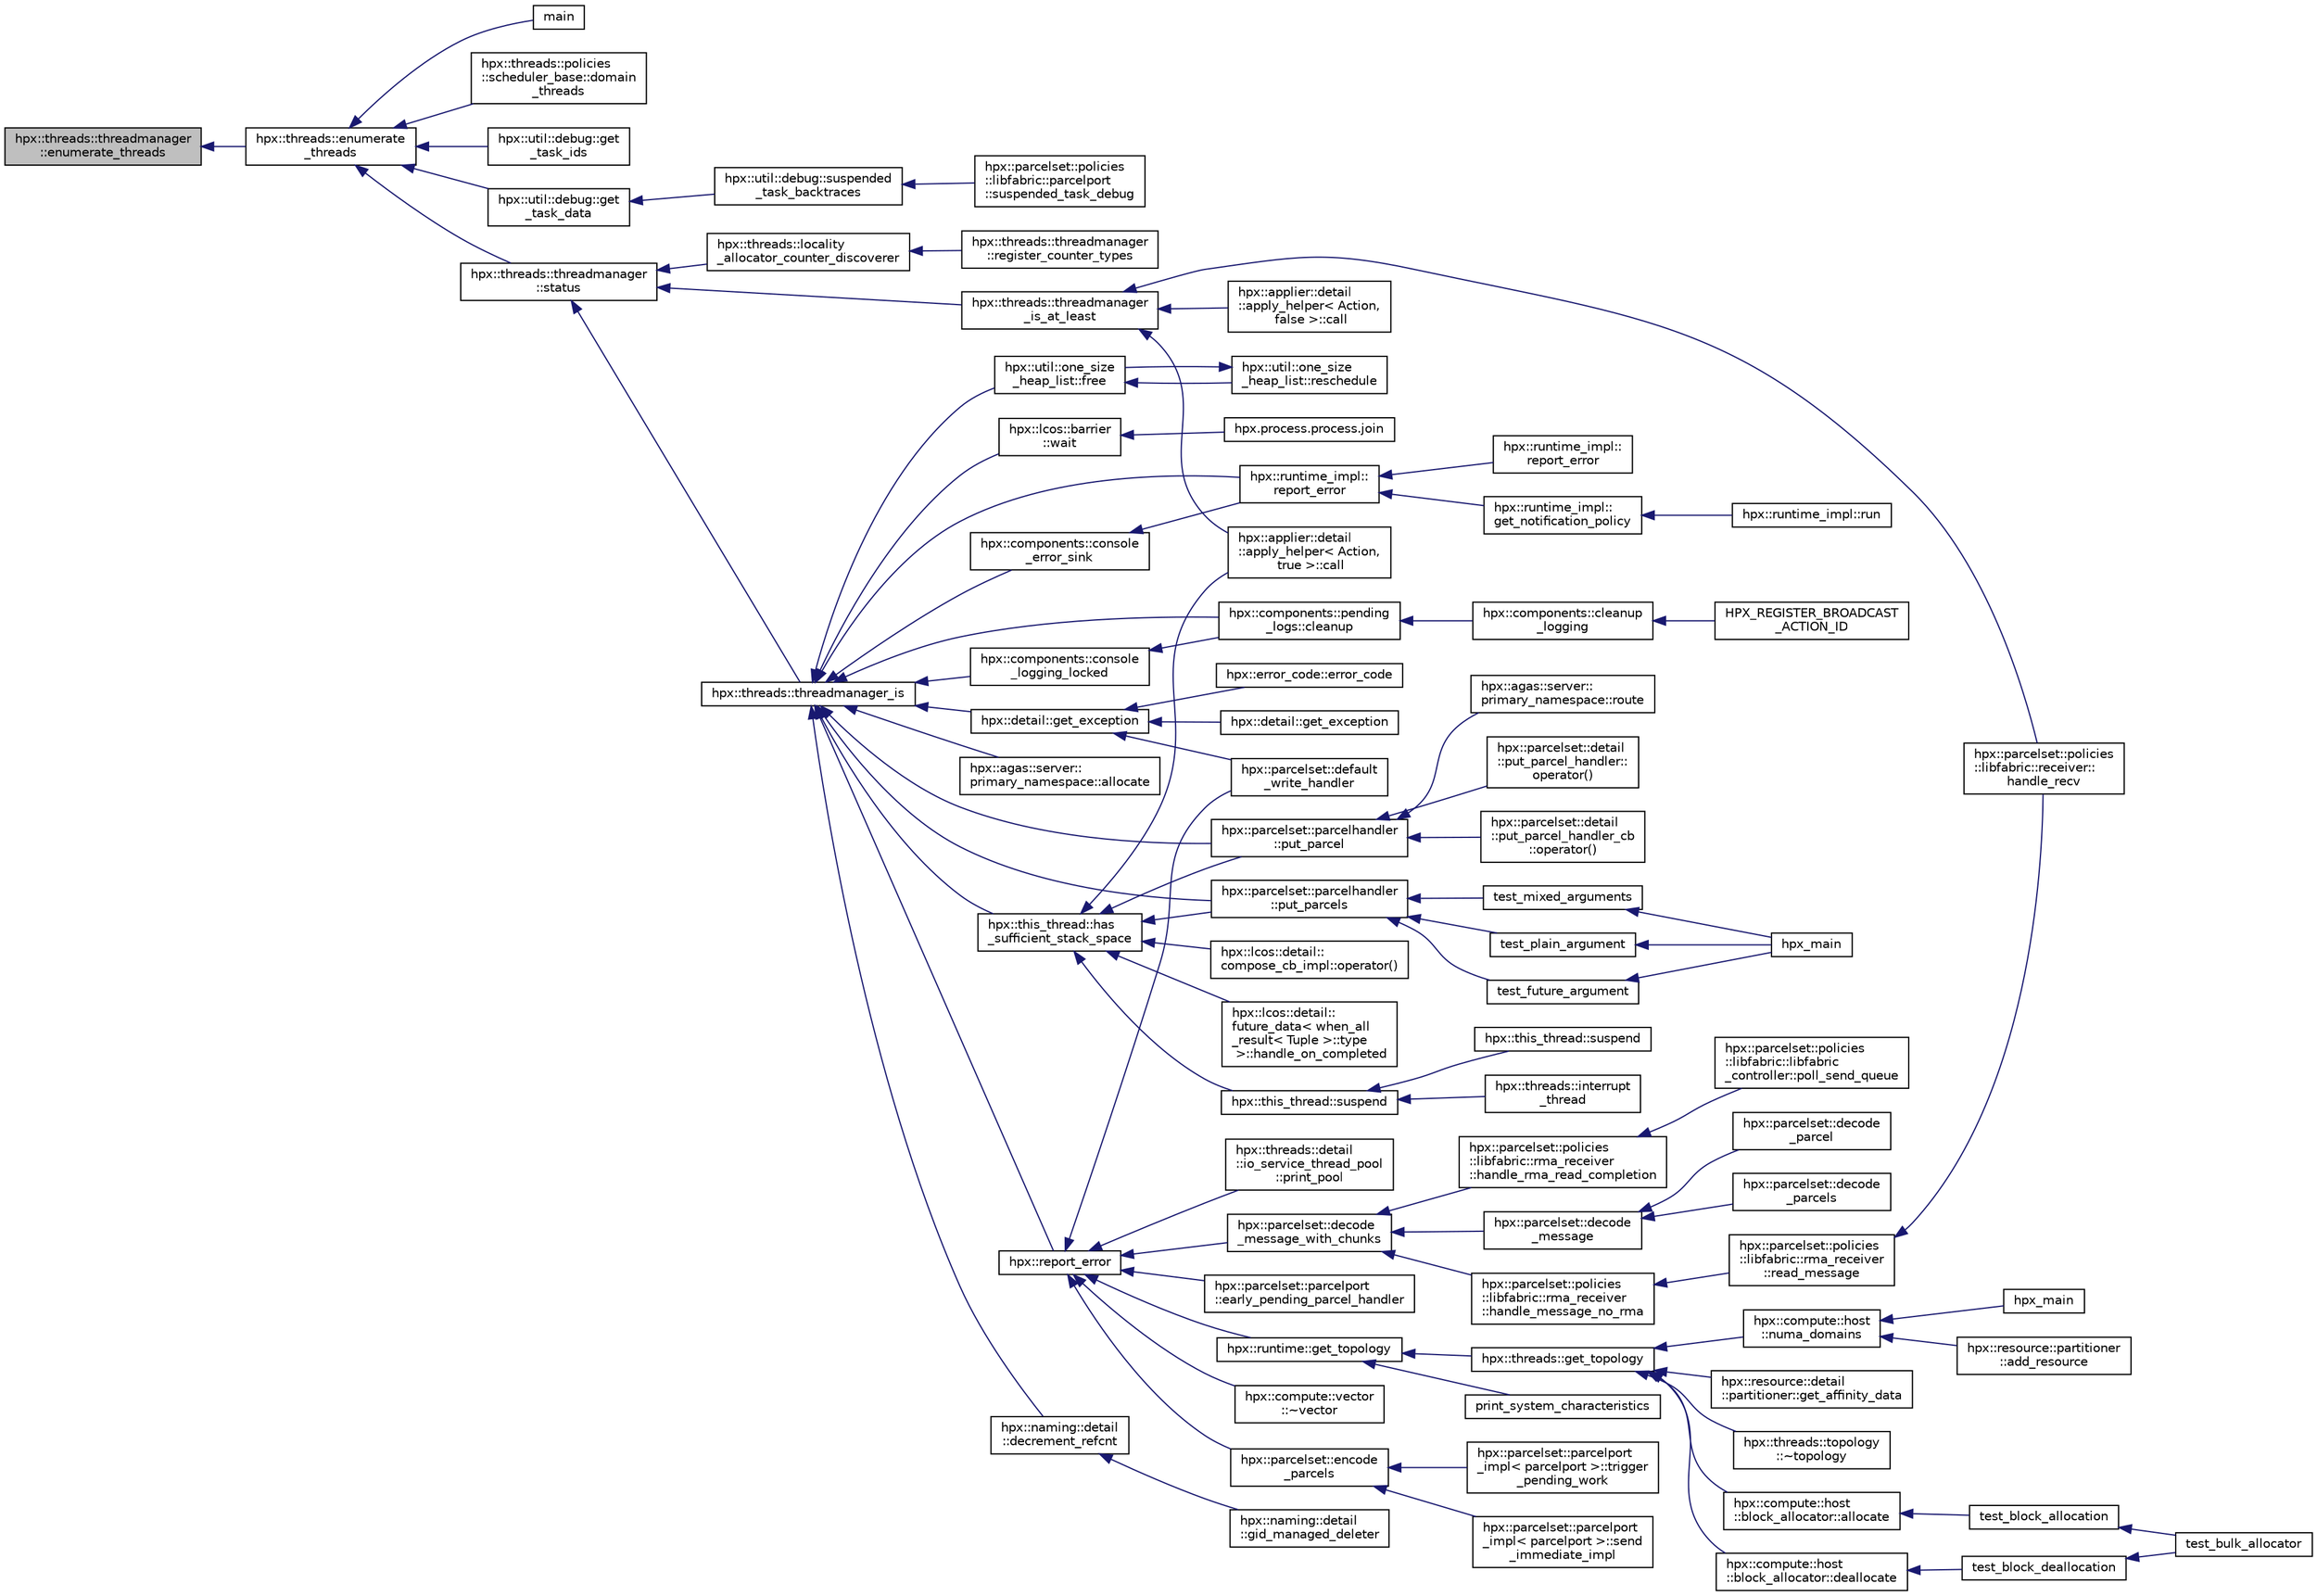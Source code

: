 digraph "hpx::threads::threadmanager::enumerate_threads"
{
  edge [fontname="Helvetica",fontsize="10",labelfontname="Helvetica",labelfontsize="10"];
  node [fontname="Helvetica",fontsize="10",shape=record];
  rankdir="LR";
  Node617 [label="hpx::threads::threadmanager\l::enumerate_threads",height=0.2,width=0.4,color="black", fillcolor="grey75", style="filled", fontcolor="black"];
  Node617 -> Node618 [dir="back",color="midnightblue",fontsize="10",style="solid",fontname="Helvetica"];
  Node618 [label="hpx::threads::enumerate\l_threads",height=0.2,width=0.4,color="black", fillcolor="white", style="filled",URL="$d7/d28/namespacehpx_1_1threads.html#a5dd2cea272f81a19d4f61470851a29cf"];
  Node618 -> Node619 [dir="back",color="midnightblue",fontsize="10",style="solid",fontname="Helvetica"];
  Node619 [label="main",height=0.2,width=0.4,color="black", fillcolor="white", style="filled",URL="$d3/dd4/enumerate__threads_8cpp.html#ae66f6b31b5ad750f1fe042a706a4e3d4"];
  Node618 -> Node620 [dir="back",color="midnightblue",fontsize="10",style="solid",fontname="Helvetica"];
  Node620 [label="hpx::threads::policies\l::scheduler_base::domain\l_threads",height=0.2,width=0.4,color="black", fillcolor="white", style="filled",URL="$dd/d7e/structhpx_1_1threads_1_1policies_1_1scheduler__base.html#a55fe864c7b0c34c284a1a929f42d6ed9"];
  Node618 -> Node621 [dir="back",color="midnightblue",fontsize="10",style="solid",fontname="Helvetica"];
  Node621 [label="hpx::util::debug::get\l_task_ids",height=0.2,width=0.4,color="black", fillcolor="white", style="filled",URL="$d8/d1b/namespacehpx_1_1util_1_1debug.html#ae64d72cf9d8d55c1673d24985aeadfb1"];
  Node618 -> Node622 [dir="back",color="midnightblue",fontsize="10",style="solid",fontname="Helvetica"];
  Node622 [label="hpx::util::debug::get\l_task_data",height=0.2,width=0.4,color="black", fillcolor="white", style="filled",URL="$d8/d1b/namespacehpx_1_1util_1_1debug.html#a14bb5a266d9d0560e4f03eb5c409cae4"];
  Node622 -> Node623 [dir="back",color="midnightblue",fontsize="10",style="solid",fontname="Helvetica"];
  Node623 [label="hpx::util::debug::suspended\l_task_backtraces",height=0.2,width=0.4,color="black", fillcolor="white", style="filled",URL="$d8/d1b/namespacehpx_1_1util_1_1debug.html#ac039dac628105a97960f41d4eca8dbbd"];
  Node623 -> Node624 [dir="back",color="midnightblue",fontsize="10",style="solid",fontname="Helvetica"];
  Node624 [label="hpx::parcelset::policies\l::libfabric::parcelport\l::suspended_task_debug",height=0.2,width=0.4,color="black", fillcolor="white", style="filled",URL="$dc/d91/structhpx_1_1parcelset_1_1policies_1_1libfabric_1_1parcelport.html#ae113be4e22761d2ad825c8605f1fcd81",tooltip="for debugging "];
  Node618 -> Node625 [dir="back",color="midnightblue",fontsize="10",style="solid",fontname="Helvetica"];
  Node625 [label="hpx::threads::threadmanager\l::status",height=0.2,width=0.4,color="black", fillcolor="white", style="filled",URL="$d5/daa/classhpx_1_1threads_1_1threadmanager.html#ad356526186c9d3ebfd1677bea135141c",tooltip="Return whether the thread manager is still running This returns the \"minimal state\", i.e. the state of the least advanced thread pool. "];
  Node625 -> Node626 [dir="back",color="midnightblue",fontsize="10",style="solid",fontname="Helvetica"];
  Node626 [label="hpx::threads::threadmanager_is",height=0.2,width=0.4,color="black", fillcolor="white", style="filled",URL="$d7/d28/namespacehpx_1_1threads.html#a79ebd37a6bd090d20a14cc85df4b6f73"];
  Node626 -> Node627 [dir="back",color="midnightblue",fontsize="10",style="solid",fontname="Helvetica"];
  Node627 [label="hpx::lcos::barrier\l::wait",height=0.2,width=0.4,color="black", fillcolor="white", style="filled",URL="$d9/dab/classhpx_1_1lcos_1_1barrier.html#a1fcac5ce49dd1b9800affc8c8b84e4c9"];
  Node627 -> Node628 [dir="back",color="midnightblue",fontsize="10",style="solid",fontname="Helvetica"];
  Node628 [label="hpx.process.process.join",height=0.2,width=0.4,color="black", fillcolor="white", style="filled",URL="$d3/d41/classhpx_1_1process_1_1process.html#acc7ec4687f3bf5ae121ef7b494d991d8"];
  Node626 -> Node629 [dir="back",color="midnightblue",fontsize="10",style="solid",fontname="Helvetica"];
  Node629 [label="hpx::components::console\l_error_sink",height=0.2,width=0.4,color="black", fillcolor="white", style="filled",URL="$d5/d76/namespacehpx_1_1components.html#a8e8b3cd26fda321c86bca13be5b40383"];
  Node629 -> Node630 [dir="back",color="midnightblue",fontsize="10",style="solid",fontname="Helvetica"];
  Node630 [label="hpx::runtime_impl::\lreport_error",height=0.2,width=0.4,color="black", fillcolor="white", style="filled",URL="$dc/d80/classhpx_1_1runtime__impl.html#aabdaeb29966bd884e97f5fbca0ecae3d",tooltip="Report a non-recoverable error to the runtime system. "];
  Node630 -> Node631 [dir="back",color="midnightblue",fontsize="10",style="solid",fontname="Helvetica"];
  Node631 [label="hpx::runtime_impl::\lreport_error",height=0.2,width=0.4,color="black", fillcolor="white", style="filled",URL="$dc/d80/classhpx_1_1runtime__impl.html#a5183bfa1e494d6a1455d6c10300d202d",tooltip="Report a non-recoverable error to the runtime system. "];
  Node630 -> Node632 [dir="back",color="midnightblue",fontsize="10",style="solid",fontname="Helvetica"];
  Node632 [label="hpx::runtime_impl::\lget_notification_policy",height=0.2,width=0.4,color="black", fillcolor="white", style="filled",URL="$dc/d80/classhpx_1_1runtime__impl.html#aa9de8265198ceaf0e1e3f2ac1d78462e"];
  Node632 -> Node633 [dir="back",color="midnightblue",fontsize="10",style="solid",fontname="Helvetica"];
  Node633 [label="hpx::runtime_impl::run",height=0.2,width=0.4,color="black", fillcolor="white", style="filled",URL="$dc/d80/classhpx_1_1runtime__impl.html#af8458421582bcb47802b012932a68757",tooltip="Run the HPX runtime system, initially use the given number of (OS) threads in the thread-manager and ..."];
  Node626 -> Node634 [dir="back",color="midnightblue",fontsize="10",style="solid",fontname="Helvetica"];
  Node634 [label="hpx::components::console\l_logging_locked",height=0.2,width=0.4,color="black", fillcolor="white", style="filled",URL="$d5/d76/namespacehpx_1_1components.html#a4f4b3249253330bf1ac8f60917d1686f"];
  Node634 -> Node635 [dir="back",color="midnightblue",fontsize="10",style="solid",fontname="Helvetica"];
  Node635 [label="hpx::components::pending\l_logs::cleanup",height=0.2,width=0.4,color="black", fillcolor="white", style="filled",URL="$d2/d34/structhpx_1_1components_1_1pending__logs.html#aa4aa5238eb3f0ed85351897da5d42453"];
  Node635 -> Node636 [dir="back",color="midnightblue",fontsize="10",style="solid",fontname="Helvetica"];
  Node636 [label="hpx::components::cleanup\l_logging",height=0.2,width=0.4,color="black", fillcolor="white", style="filled",URL="$d5/d76/namespacehpx_1_1components.html#ac5d6aa2c2676512c45973181465756e4"];
  Node636 -> Node637 [dir="back",color="midnightblue",fontsize="10",style="solid",fontname="Helvetica"];
  Node637 [label="HPX_REGISTER_BROADCAST\l_ACTION_ID",height=0.2,width=0.4,color="black", fillcolor="white", style="filled",URL="$de/d5c/runtime__support__server_8cpp.html#a2c7fd60adfab122ae67b173ad73fc706"];
  Node626 -> Node635 [dir="back",color="midnightblue",fontsize="10",style="solid",fontname="Helvetica"];
  Node626 -> Node638 [dir="back",color="midnightblue",fontsize="10",style="solid",fontname="Helvetica"];
  Node638 [label="hpx::detail::get_exception",height=0.2,width=0.4,color="black", fillcolor="white", style="filled",URL="$d5/dbe/namespacehpx_1_1detail.html#a9bc870a59e82a707b66f801d11a31524"];
  Node638 -> Node639 [dir="back",color="midnightblue",fontsize="10",style="solid",fontname="Helvetica"];
  Node639 [label="hpx::error_code::error_code",height=0.2,width=0.4,color="black", fillcolor="white", style="filled",URL="$d0/ddf/classhpx_1_1error__code.html#a6c75f772a727844e82acc4bda0478be1"];
  Node638 -> Node640 [dir="back",color="midnightblue",fontsize="10",style="solid",fontname="Helvetica"];
  Node640 [label="hpx::parcelset::default\l_write_handler",height=0.2,width=0.4,color="black", fillcolor="white", style="filled",URL="$d4/d41/namespacehpx_1_1parcelset.html#afbd7ba917a0c0adcad43f9b8b0ef1dc2"];
  Node638 -> Node641 [dir="back",color="midnightblue",fontsize="10",style="solid",fontname="Helvetica"];
  Node641 [label="hpx::detail::get_exception",height=0.2,width=0.4,color="black", fillcolor="white", style="filled",URL="$d5/dbe/namespacehpx_1_1detail.html#ae1fcb86925dcb6c7699a858634407236"];
  Node626 -> Node642 [dir="back",color="midnightblue",fontsize="10",style="solid",fontname="Helvetica"];
  Node642 [label="hpx::naming::detail\l::decrement_refcnt",height=0.2,width=0.4,color="black", fillcolor="white", style="filled",URL="$d5/d18/namespacehpx_1_1naming_1_1detail.html#a63ddb380473bdb8a186686ffe718b6e2"];
  Node642 -> Node643 [dir="back",color="midnightblue",fontsize="10",style="solid",fontname="Helvetica"];
  Node643 [label="hpx::naming::detail\l::gid_managed_deleter",height=0.2,width=0.4,color="black", fillcolor="white", style="filled",URL="$d5/d18/namespacehpx_1_1naming_1_1detail.html#a4a5ba88a0340322e30f2d7b160a4568f"];
  Node626 -> Node644 [dir="back",color="midnightblue",fontsize="10",style="solid",fontname="Helvetica"];
  Node644 [label="hpx::util::one_size\l_heap_list::free",height=0.2,width=0.4,color="black", fillcolor="white", style="filled",URL="$dd/d40/classhpx_1_1util_1_1one__size__heap__list.html#a7b3caa304f907038a3d51ee27d674e8d"];
  Node644 -> Node645 [dir="back",color="midnightblue",fontsize="10",style="solid",fontname="Helvetica"];
  Node645 [label="hpx::util::one_size\l_heap_list::reschedule",height=0.2,width=0.4,color="black", fillcolor="white", style="filled",URL="$dd/d40/classhpx_1_1util_1_1one__size__heap__list.html#adb4c24b314dfba950b55a641bbbbd7b4"];
  Node645 -> Node644 [dir="back",color="midnightblue",fontsize="10",style="solid",fontname="Helvetica"];
  Node626 -> Node646 [dir="back",color="midnightblue",fontsize="10",style="solid",fontname="Helvetica"];
  Node646 [label="hpx::parcelset::parcelhandler\l::put_parcel",height=0.2,width=0.4,color="black", fillcolor="white", style="filled",URL="$d4/d2f/classhpx_1_1parcelset_1_1parcelhandler.html#ac47bfb07dba5c3273d36fabe0868d43b"];
  Node646 -> Node647 [dir="back",color="midnightblue",fontsize="10",style="solid",fontname="Helvetica"];
  Node647 [label="hpx::parcelset::detail\l::put_parcel_handler::\loperator()",height=0.2,width=0.4,color="black", fillcolor="white", style="filled",URL="$d6/d81/structhpx_1_1parcelset_1_1detail_1_1put__parcel__handler.html#a108c3182042dc70fac236ffefd75df24"];
  Node646 -> Node648 [dir="back",color="midnightblue",fontsize="10",style="solid",fontname="Helvetica"];
  Node648 [label="hpx::parcelset::detail\l::put_parcel_handler_cb\l::operator()",height=0.2,width=0.4,color="black", fillcolor="white", style="filled",URL="$d1/df2/structhpx_1_1parcelset_1_1detail_1_1put__parcel__handler__cb.html#a2748057527af1b9f5f5984703b59d8f8"];
  Node646 -> Node649 [dir="back",color="midnightblue",fontsize="10",style="solid",fontname="Helvetica"];
  Node649 [label="hpx::agas::server::\lprimary_namespace::route",height=0.2,width=0.4,color="black", fillcolor="white", style="filled",URL="$d7/d3a/structhpx_1_1agas_1_1server_1_1primary__namespace.html#a9037a1baa55fb13097a541bc365f2d0b"];
  Node626 -> Node650 [dir="back",color="midnightblue",fontsize="10",style="solid",fontname="Helvetica"];
  Node650 [label="hpx::parcelset::parcelhandler\l::put_parcels",height=0.2,width=0.4,color="black", fillcolor="white", style="filled",URL="$d4/d2f/classhpx_1_1parcelset_1_1parcelhandler.html#a32ef958ef057a82fe01c70df5da51c6a"];
  Node650 -> Node651 [dir="back",color="midnightblue",fontsize="10",style="solid",fontname="Helvetica"];
  Node651 [label="test_plain_argument",height=0.2,width=0.4,color="black", fillcolor="white", style="filled",URL="$df/d23/put__parcels_8cpp.html#a60e7e37daaa74f7106c7cf614d219a87"];
  Node651 -> Node652 [dir="back",color="midnightblue",fontsize="10",style="solid",fontname="Helvetica"];
  Node652 [label="hpx_main",height=0.2,width=0.4,color="black", fillcolor="white", style="filled",URL="$df/d23/put__parcels_8cpp.html#a4ca51ec94fa82421fc621b58eef7b01c"];
  Node650 -> Node653 [dir="back",color="midnightblue",fontsize="10",style="solid",fontname="Helvetica"];
  Node653 [label="test_future_argument",height=0.2,width=0.4,color="black", fillcolor="white", style="filled",URL="$df/d23/put__parcels_8cpp.html#aaffb237829db631d8aaaf45d07e1ad9b"];
  Node653 -> Node652 [dir="back",color="midnightblue",fontsize="10",style="solid",fontname="Helvetica"];
  Node650 -> Node654 [dir="back",color="midnightblue",fontsize="10",style="solid",fontname="Helvetica"];
  Node654 [label="test_mixed_arguments",height=0.2,width=0.4,color="black", fillcolor="white", style="filled",URL="$df/d23/put__parcels_8cpp.html#a24eb81d6a10219027bfd00fa26f0d382"];
  Node654 -> Node652 [dir="back",color="midnightblue",fontsize="10",style="solid",fontname="Helvetica"];
  Node626 -> Node655 [dir="back",color="midnightblue",fontsize="10",style="solid",fontname="Helvetica"];
  Node655 [label="hpx::agas::server::\lprimary_namespace::allocate",height=0.2,width=0.4,color="black", fillcolor="white", style="filled",URL="$d7/d3a/structhpx_1_1agas_1_1server_1_1primary__namespace.html#a87560fb730ac846b91fc7287dc4e247b"];
  Node626 -> Node656 [dir="back",color="midnightblue",fontsize="10",style="solid",fontname="Helvetica"];
  Node656 [label="hpx::report_error",height=0.2,width=0.4,color="black", fillcolor="white", style="filled",URL="$d8/d83/namespacehpx.html#ad3a47f9cb15f1800be181e4f249a0ede",tooltip="The function report_error reports the given exception to the console. "];
  Node656 -> Node657 [dir="back",color="midnightblue",fontsize="10",style="solid",fontname="Helvetica"];
  Node657 [label="hpx::parcelset::decode\l_message_with_chunks",height=0.2,width=0.4,color="black", fillcolor="white", style="filled",URL="$d4/d41/namespacehpx_1_1parcelset.html#abb7d99e0c8aaa983f0851d9c5d4e78bf"];
  Node657 -> Node658 [dir="back",color="midnightblue",fontsize="10",style="solid",fontname="Helvetica"];
  Node658 [label="hpx::parcelset::decode\l_message",height=0.2,width=0.4,color="black", fillcolor="white", style="filled",URL="$d4/d41/namespacehpx_1_1parcelset.html#ab5f27461c52dbbfeab29fe8a37986faa"];
  Node658 -> Node659 [dir="back",color="midnightblue",fontsize="10",style="solid",fontname="Helvetica"];
  Node659 [label="hpx::parcelset::decode\l_parcel",height=0.2,width=0.4,color="black", fillcolor="white", style="filled",URL="$d4/d41/namespacehpx_1_1parcelset.html#a0199ca3fa04e8fa08c9e6b9eec41ebb5"];
  Node658 -> Node660 [dir="back",color="midnightblue",fontsize="10",style="solid",fontname="Helvetica"];
  Node660 [label="hpx::parcelset::decode\l_parcels",height=0.2,width=0.4,color="black", fillcolor="white", style="filled",URL="$d4/d41/namespacehpx_1_1parcelset.html#aa7b4acdaa73e95824f4406d316551b51"];
  Node657 -> Node661 [dir="back",color="midnightblue",fontsize="10",style="solid",fontname="Helvetica"];
  Node661 [label="hpx::parcelset::policies\l::libfabric::rma_receiver\l::handle_message_no_rma",height=0.2,width=0.4,color="black", fillcolor="white", style="filled",URL="$d4/d56/structhpx_1_1parcelset_1_1policies_1_1libfabric_1_1rma__receiver.html#a9ee3082ad51ee63cf85049b8126580f0"];
  Node661 -> Node662 [dir="back",color="midnightblue",fontsize="10",style="solid",fontname="Helvetica"];
  Node662 [label="hpx::parcelset::policies\l::libfabric::rma_receiver\l::read_message",height=0.2,width=0.4,color="black", fillcolor="white", style="filled",URL="$d4/d56/structhpx_1_1parcelset_1_1policies_1_1libfabric_1_1rma__receiver.html#a687e3e9569a57b6bd48220ecd7ef2394"];
  Node662 -> Node663 [dir="back",color="midnightblue",fontsize="10",style="solid",fontname="Helvetica"];
  Node663 [label="hpx::parcelset::policies\l::libfabric::receiver::\lhandle_recv",height=0.2,width=0.4,color="black", fillcolor="white", style="filled",URL="$d9/df5/structhpx_1_1parcelset_1_1policies_1_1libfabric_1_1receiver.html#ae18eac5b1593bc79ba31cf828177d611"];
  Node657 -> Node664 [dir="back",color="midnightblue",fontsize="10",style="solid",fontname="Helvetica"];
  Node664 [label="hpx::parcelset::policies\l::libfabric::rma_receiver\l::handle_rma_read_completion",height=0.2,width=0.4,color="black", fillcolor="white", style="filled",URL="$d4/d56/structhpx_1_1parcelset_1_1policies_1_1libfabric_1_1rma__receiver.html#a77182bc65fb4dd0fc0737d87bec05a72"];
  Node664 -> Node665 [dir="back",color="midnightblue",fontsize="10",style="solid",fontname="Helvetica"];
  Node665 [label="hpx::parcelset::policies\l::libfabric::libfabric\l_controller::poll_send_queue",height=0.2,width=0.4,color="black", fillcolor="white", style="filled",URL="$db/d9f/classhpx_1_1parcelset_1_1policies_1_1libfabric_1_1libfabric__controller.html#afaa02e122be1ea6800a245af7b3a9cf8"];
  Node656 -> Node666 [dir="back",color="midnightblue",fontsize="10",style="solid",fontname="Helvetica"];
  Node666 [label="hpx::parcelset::encode\l_parcels",height=0.2,width=0.4,color="black", fillcolor="white", style="filled",URL="$d4/d41/namespacehpx_1_1parcelset.html#a85e1e1a4ee7e78d596f2cd32fa609cac"];
  Node666 -> Node667 [dir="back",color="midnightblue",fontsize="10",style="solid",fontname="Helvetica"];
  Node667 [label="hpx::parcelset::parcelport\l_impl\< parcelport \>::send\l_immediate_impl",height=0.2,width=0.4,color="black", fillcolor="white", style="filled",URL="$db/d0a/classhpx_1_1parcelset_1_1parcelport__impl.html#aa8e1c465a67665c83591d61d2d14a0b0"];
  Node666 -> Node668 [dir="back",color="midnightblue",fontsize="10",style="solid",fontname="Helvetica"];
  Node668 [label="hpx::parcelset::parcelport\l_impl\< parcelport \>::trigger\l_pending_work",height=0.2,width=0.4,color="black", fillcolor="white", style="filled",URL="$db/d0a/classhpx_1_1parcelset_1_1parcelport__impl.html#a590024331c0c701e3585be0cea1e6fd0"];
  Node656 -> Node669 [dir="back",color="midnightblue",fontsize="10",style="solid",fontname="Helvetica"];
  Node669 [label="hpx::threads::detail\l::io_service_thread_pool\l::print_pool",height=0.2,width=0.4,color="black", fillcolor="white", style="filled",URL="$d9/d4a/classhpx_1_1threads_1_1detail_1_1io__service__thread__pool.html#a78fe0f8daa3ec7c358600bfa3b7179ac"];
  Node656 -> Node640 [dir="back",color="midnightblue",fontsize="10",style="solid",fontname="Helvetica"];
  Node656 -> Node670 [dir="back",color="midnightblue",fontsize="10",style="solid",fontname="Helvetica"];
  Node670 [label="hpx::parcelset::parcelport\l::early_pending_parcel_handler",height=0.2,width=0.4,color="black", fillcolor="white", style="filled",URL="$d9/d67/classhpx_1_1parcelset_1_1parcelport.html#a4c3d31ba0e023b888975d93b409ab492"];
  Node656 -> Node671 [dir="back",color="midnightblue",fontsize="10",style="solid",fontname="Helvetica"];
  Node671 [label="hpx::runtime::get_topology",height=0.2,width=0.4,color="black", fillcolor="white", style="filled",URL="$d0/d7b/classhpx_1_1runtime.html#aa55a57060c6d0c1ea5ce4e6ef818526e"];
  Node671 -> Node672 [dir="back",color="midnightblue",fontsize="10",style="solid",fontname="Helvetica"];
  Node672 [label="print_system_characteristics",height=0.2,width=0.4,color="black", fillcolor="white", style="filled",URL="$d0/d07/system__characteristics_8hpp.html#ab89dcd3f8f12bd35634d3849f0e93d90"];
  Node671 -> Node673 [dir="back",color="midnightblue",fontsize="10",style="solid",fontname="Helvetica"];
  Node673 [label="hpx::threads::get_topology",height=0.2,width=0.4,color="black", fillcolor="white", style="filled",URL="$d7/d28/namespacehpx_1_1threads.html#a2d22148118979eb7cad63c6ae4cab1c7"];
  Node673 -> Node674 [dir="back",color="midnightblue",fontsize="10",style="solid",fontname="Helvetica"];
  Node674 [label="hpx::compute::host\l::block_allocator::allocate",height=0.2,width=0.4,color="black", fillcolor="white", style="filled",URL="$d2/de8/structhpx_1_1compute_1_1host_1_1block__allocator.html#a4e7e43af2aebdd6b603730bc1e5bdd7c"];
  Node674 -> Node675 [dir="back",color="midnightblue",fontsize="10",style="solid",fontname="Helvetica"];
  Node675 [label="test_block_allocation",height=0.2,width=0.4,color="black", fillcolor="white", style="filled",URL="$dc/d4a/block__allocator_8cpp.html#a7724967e3eafa4b9cfd8f80dad98af00"];
  Node675 -> Node676 [dir="back",color="midnightblue",fontsize="10",style="solid",fontname="Helvetica"];
  Node676 [label="test_bulk_allocator",height=0.2,width=0.4,color="black", fillcolor="white", style="filled",URL="$dc/d4a/block__allocator_8cpp.html#aad021fb470ac159eac4609ba96066d4d"];
  Node673 -> Node677 [dir="back",color="midnightblue",fontsize="10",style="solid",fontname="Helvetica"];
  Node677 [label="hpx::compute::host\l::block_allocator::deallocate",height=0.2,width=0.4,color="black", fillcolor="white", style="filled",URL="$d2/de8/structhpx_1_1compute_1_1host_1_1block__allocator.html#a58162ea233b9f35cbb076a0b449e2767"];
  Node677 -> Node678 [dir="back",color="midnightblue",fontsize="10",style="solid",fontname="Helvetica"];
  Node678 [label="test_block_deallocation",height=0.2,width=0.4,color="black", fillcolor="white", style="filled",URL="$dc/d4a/block__allocator_8cpp.html#aa27a8ee0dd50d1f98b2b0d39a3d93618"];
  Node678 -> Node676 [dir="back",color="midnightblue",fontsize="10",style="solid",fontname="Helvetica"];
  Node673 -> Node679 [dir="back",color="midnightblue",fontsize="10",style="solid",fontname="Helvetica"];
  Node679 [label="hpx::compute::host\l::numa_domains",height=0.2,width=0.4,color="black", fillcolor="white", style="filled",URL="$d4/da7/namespacehpx_1_1compute_1_1host.html#a148bd526927f3b5f85a108c890973588"];
  Node679 -> Node680 [dir="back",color="midnightblue",fontsize="10",style="solid",fontname="Helvetica"];
  Node680 [label="hpx::resource::partitioner\l::add_resource",height=0.2,width=0.4,color="black", fillcolor="white", style="filled",URL="$dc/d38/classhpx_1_1resource_1_1partitioner.html#ae994b2afde4fe9414c8e0b158615387b"];
  Node679 -> Node681 [dir="back",color="midnightblue",fontsize="10",style="solid",fontname="Helvetica"];
  Node681 [label="hpx_main",height=0.2,width=0.4,color="black", fillcolor="white", style="filled",URL="$da/d5f/stream_8cpp.html#a4ca51ec94fa82421fc621b58eef7b01c"];
  Node673 -> Node682 [dir="back",color="midnightblue",fontsize="10",style="solid",fontname="Helvetica"];
  Node682 [label="hpx::resource::detail\l::partitioner::get_affinity_data",height=0.2,width=0.4,color="black", fillcolor="white", style="filled",URL="$d0/dab/classhpx_1_1resource_1_1detail_1_1partitioner.html#a932efced0bbfee361094b8552334d931"];
  Node673 -> Node683 [dir="back",color="midnightblue",fontsize="10",style="solid",fontname="Helvetica"];
  Node683 [label="hpx::threads::topology\l::~topology",height=0.2,width=0.4,color="black", fillcolor="white", style="filled",URL="$d5/daf/structhpx_1_1threads_1_1topology.html#a67c5a4444b8889b1de56aa7a17459734"];
  Node656 -> Node684 [dir="back",color="midnightblue",fontsize="10",style="solid",fontname="Helvetica"];
  Node684 [label="hpx::compute::vector\l::~vector",height=0.2,width=0.4,color="black", fillcolor="white", style="filled",URL="$d3/d81/classhpx_1_1compute_1_1vector.html#a41a36d1562bc3b393601a0fa1daddebc"];
  Node626 -> Node630 [dir="back",color="midnightblue",fontsize="10",style="solid",fontname="Helvetica"];
  Node626 -> Node685 [dir="back",color="midnightblue",fontsize="10",style="solid",fontname="Helvetica"];
  Node685 [label="hpx::this_thread::has\l_sufficient_stack_space",height=0.2,width=0.4,color="black", fillcolor="white", style="filled",URL="$d9/d52/namespacehpx_1_1this__thread.html#a84fe264361690c8b1a88964b8ebd4427"];
  Node685 -> Node686 [dir="back",color="midnightblue",fontsize="10",style="solid",fontname="Helvetica"];
  Node686 [label="hpx::applier::detail\l::apply_helper\< Action,\l true \>::call",height=0.2,width=0.4,color="black", fillcolor="white", style="filled",URL="$d6/d73/structhpx_1_1applier_1_1detail_1_1apply__helper_3_01_action_00_01true_01_4.html#a7b6ec770dd1e402409ed236a6dd58c4a"];
  Node685 -> Node687 [dir="back",color="midnightblue",fontsize="10",style="solid",fontname="Helvetica"];
  Node687 [label="hpx::lcos::detail::\lcompose_cb_impl::operator()",height=0.2,width=0.4,color="black", fillcolor="white", style="filled",URL="$d5/d49/structhpx_1_1lcos_1_1detail_1_1compose__cb__impl.html#a38b9993288d614ec534e157910f9e44b"];
  Node685 -> Node688 [dir="back",color="midnightblue",fontsize="10",style="solid",fontname="Helvetica"];
  Node688 [label="hpx::lcos::detail::\lfuture_data\< when_all\l_result\< Tuple \>::type\l \>::handle_on_completed",height=0.2,width=0.4,color="black", fillcolor="white", style="filled",URL="$d9/dfd/structhpx_1_1lcos_1_1detail_1_1future__data.html#a61ebb8bee6419e6c3d591b1b88e50641"];
  Node685 -> Node646 [dir="back",color="midnightblue",fontsize="10",style="solid",fontname="Helvetica"];
  Node685 -> Node650 [dir="back",color="midnightblue",fontsize="10",style="solid",fontname="Helvetica"];
  Node685 -> Node689 [dir="back",color="midnightblue",fontsize="10",style="solid",fontname="Helvetica"];
  Node689 [label="hpx::this_thread::suspend",height=0.2,width=0.4,color="black", fillcolor="white", style="filled",URL="$d9/d52/namespacehpx_1_1this__thread.html#a15c12bd6b0b99c9a65e1a3669492805d"];
  Node689 -> Node690 [dir="back",color="midnightblue",fontsize="10",style="solid",fontname="Helvetica"];
  Node690 [label="hpx::threads::interrupt\l_thread",height=0.2,width=0.4,color="black", fillcolor="white", style="filled",URL="$d7/d28/namespacehpx_1_1threads.html#ae3f683ad072d61249bf20c67134d604c"];
  Node689 -> Node691 [dir="back",color="midnightblue",fontsize="10",style="solid",fontname="Helvetica"];
  Node691 [label="hpx::this_thread::suspend",height=0.2,width=0.4,color="black", fillcolor="white", style="filled",URL="$d9/d52/namespacehpx_1_1this__thread.html#a13faad4167a300676b16c76733aac1df"];
  Node625 -> Node692 [dir="back",color="midnightblue",fontsize="10",style="solid",fontname="Helvetica"];
  Node692 [label="hpx::threads::threadmanager\l_is_at_least",height=0.2,width=0.4,color="black", fillcolor="white", style="filled",URL="$d7/d28/namespacehpx_1_1threads.html#a031c3fabaed88facc2f1a52c7c2d546d"];
  Node692 -> Node693 [dir="back",color="midnightblue",fontsize="10",style="solid",fontname="Helvetica"];
  Node693 [label="hpx::applier::detail\l::apply_helper\< Action,\l false \>::call",height=0.2,width=0.4,color="black", fillcolor="white", style="filled",URL="$de/d9b/structhpx_1_1applier_1_1detail_1_1apply__helper_3_01_action_00_01false_01_4.html#a567fbb92986df0974d5b30ca9a002130"];
  Node692 -> Node686 [dir="back",color="midnightblue",fontsize="10",style="solid",fontname="Helvetica"];
  Node692 -> Node663 [dir="back",color="midnightblue",fontsize="10",style="solid",fontname="Helvetica"];
  Node625 -> Node694 [dir="back",color="midnightblue",fontsize="10",style="solid",fontname="Helvetica"];
  Node694 [label="hpx::threads::locality\l_allocator_counter_discoverer",height=0.2,width=0.4,color="black", fillcolor="white", style="filled",URL="$d7/d28/namespacehpx_1_1threads.html#ad711b6ceea3739148833bd939697d80d"];
  Node694 -> Node695 [dir="back",color="midnightblue",fontsize="10",style="solid",fontname="Helvetica"];
  Node695 [label="hpx::threads::threadmanager\l::register_counter_types",height=0.2,width=0.4,color="black", fillcolor="white", style="filled",URL="$d5/daa/classhpx_1_1threads_1_1threadmanager.html#a0bb9d826f78e997839ea79717a4fa26f"];
}
